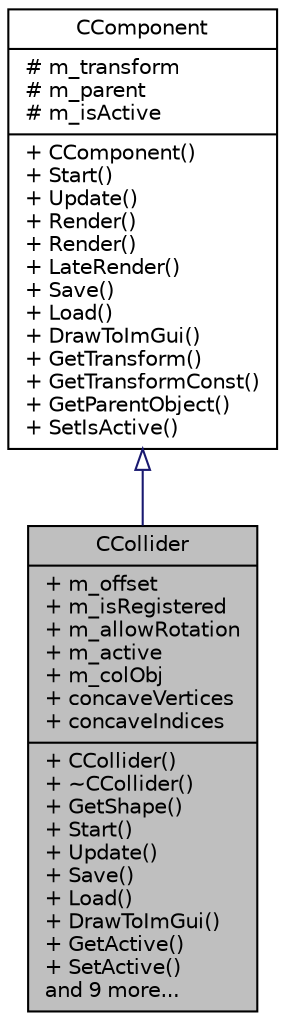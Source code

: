 digraph "CCollider"
{
 // LATEX_PDF_SIZE
  edge [fontname="Helvetica",fontsize="10",labelfontname="Helvetica",labelfontsize="10"];
  node [fontname="Helvetica",fontsize="10",shape=record];
  Node0 [label="{CCollider\n|+ m_offset\l+ m_isRegistered\l+ m_allowRotation\l+ m_active\l+ m_colObj\l+ concaveVertices\l+ concaveIndices\l|+ CCollider()\l+ ~CCollider()\l+ GetShape()\l+ Start()\l+ Update()\l+ Save()\l+ Load()\l+ DrawToImGui()\l+ GetActive()\l+ SetActive()\land 9 more...\l}",height=0.2,width=0.4,color="black", fillcolor="grey75", style="filled", fontcolor="black",tooltip="Collider Component."];
  Node1 -> Node0 [dir="back",color="midnightblue",fontsize="10",style="solid",arrowtail="onormal",fontname="Helvetica"];
  Node1 [label="{CComponent\n|# m_transform\l# m_parent\l# m_isActive\l|+ CComponent()\l+ Start()\l+ Update()\l+ Render()\l+ Render()\l+ LateRender()\l+ Save()\l+ Load()\l+ DrawToImGui()\l+ GetTransform()\l+ GetTransformConst()\l+ GetParentObject()\l+ SetIsActive()\l}",height=0.2,width=0.4,color="black", fillcolor="white", style="filled",URL="$class_c_component.html",tooltip="A component of a game object with its own assets and/or behaviour."];
}
